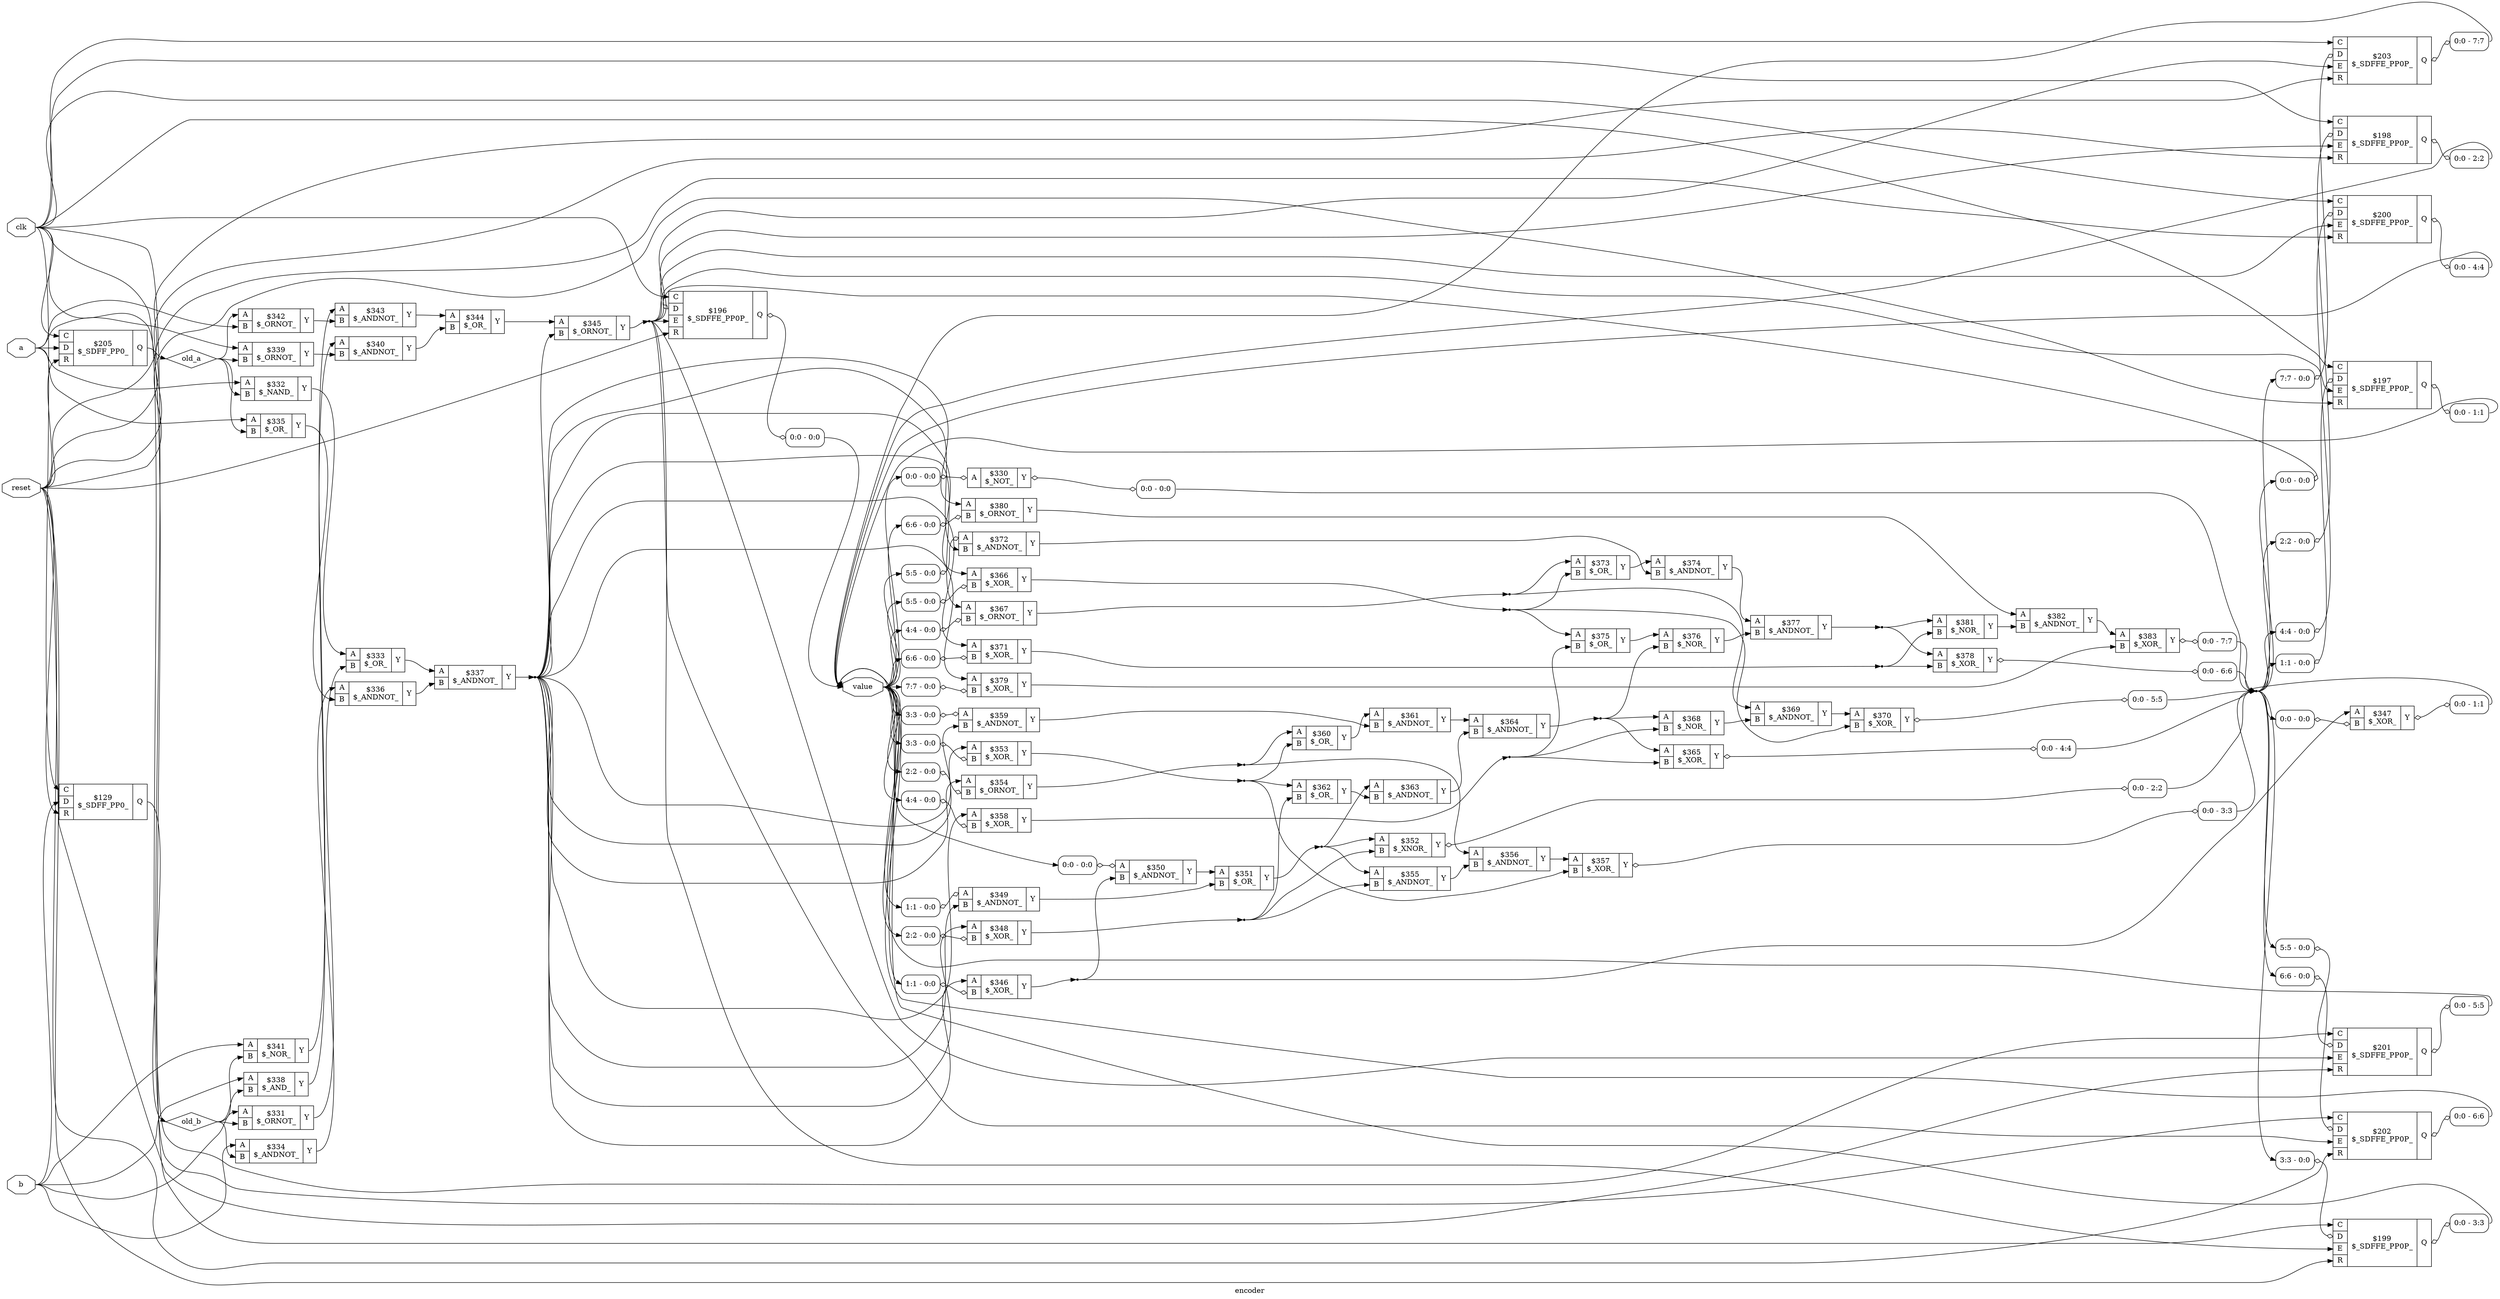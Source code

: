 digraph "encoder" {
label="encoder";
rankdir="LR";
remincross=true;
n48 [ shape=octagon, label="a", color="black", fontcolor="black"];
n49 [ shape=octagon, label="b", color="black", fontcolor="black"];
n50 [ shape=octagon, label="clk", color="black", fontcolor="black"];
n51 [ shape=diamond, label="old_a", color="black", fontcolor="black"];
n52 [ shape=diamond, label="old_b", color="black", fontcolor="black"];
n53 [ shape=octagon, label="reset", color="black", fontcolor="black"];
n54 [ shape=octagon, label="value", color="black", fontcolor="black"];
c57 [ shape=record, label="{{<p55> A}|$330\n$_NOT_|{<p56> Y}}",  ];
x0 [ shape=record, style=rounded, label="<s0> 0:0 - 0:0 ", color="black", fontcolor="black" ];
x0:e -> c57:p55:w [arrowhead=odiamond, arrowtail=odiamond, dir=both, color="black", fontcolor="black", label=""];
x1 [ shape=record, style=rounded, label="<s0> 0:0 - 0:0 ", color="black", fontcolor="black" ];
c57:p56:e -> x1:w [arrowhead=odiamond, arrowtail=odiamond, dir=both, color="black", fontcolor="black", label=""];
c59 [ shape=record, label="{{<p55> A|<p58> B}|$331\n$_ORNOT_|{<p56> Y}}",  ];
c60 [ shape=record, label="{{<p55> A|<p58> B}|$332\n$_NAND_|{<p56> Y}}",  ];
c61 [ shape=record, label="{{<p55> A|<p58> B}|$333\n$_OR_|{<p56> Y}}",  ];
c62 [ shape=record, label="{{<p55> A|<p58> B}|$334\n$_ANDNOT_|{<p56> Y}}",  ];
c63 [ shape=record, label="{{<p55> A|<p58> B}|$335\n$_OR_|{<p56> Y}}",  ];
c64 [ shape=record, label="{{<p55> A|<p58> B}|$336\n$_ANDNOT_|{<p56> Y}}",  ];
c65 [ shape=record, label="{{<p55> A|<p58> B}|$337\n$_ANDNOT_|{<p56> Y}}",  ];
c66 [ shape=record, label="{{<p55> A|<p58> B}|$338\n$_AND_|{<p56> Y}}",  ];
c67 [ shape=record, label="{{<p55> A|<p58> B}|$339\n$_ORNOT_|{<p56> Y}}",  ];
c68 [ shape=record, label="{{<p55> A|<p58> B}|$340\n$_ANDNOT_|{<p56> Y}}",  ];
c69 [ shape=record, label="{{<p55> A|<p58> B}|$341\n$_NOR_|{<p56> Y}}",  ];
c70 [ shape=record, label="{{<p55> A|<p58> B}|$342\n$_ORNOT_|{<p56> Y}}",  ];
c71 [ shape=record, label="{{<p55> A|<p58> B}|$343\n$_ANDNOT_|{<p56> Y}}",  ];
c72 [ shape=record, label="{{<p55> A|<p58> B}|$344\n$_OR_|{<p56> Y}}",  ];
c73 [ shape=record, label="{{<p55> A|<p58> B}|$345\n$_ORNOT_|{<p56> Y}}",  ];
c74 [ shape=record, label="{{<p55> A|<p58> B}|$346\n$_XOR_|{<p56> Y}}",  ];
x2 [ shape=record, style=rounded, label="<s0> 1:1 - 0:0 ", color="black", fontcolor="black" ];
x2:e -> c74:p58:w [arrowhead=odiamond, arrowtail=odiamond, dir=both, color="black", fontcolor="black", label=""];
c75 [ shape=record, label="{{<p55> A|<p58> B}|$347\n$_XOR_|{<p56> Y}}",  ];
x3 [ shape=record, style=rounded, label="<s0> 0:0 - 0:0 ", color="black", fontcolor="black" ];
x3:e -> c75:p58:w [arrowhead=odiamond, arrowtail=odiamond, dir=both, color="black", fontcolor="black", label=""];
x4 [ shape=record, style=rounded, label="<s0> 0:0 - 1:1 ", color="black", fontcolor="black" ];
c75:p56:e -> x4:w [arrowhead=odiamond, arrowtail=odiamond, dir=both, color="black", fontcolor="black", label=""];
c76 [ shape=record, label="{{<p55> A|<p58> B}|$348\n$_XOR_|{<p56> Y}}",  ];
x5 [ shape=record, style=rounded, label="<s0> 2:2 - 0:0 ", color="black", fontcolor="black" ];
x5:e -> c76:p58:w [arrowhead=odiamond, arrowtail=odiamond, dir=both, color="black", fontcolor="black", label=""];
c77 [ shape=record, label="{{<p55> A|<p58> B}|$349\n$_ANDNOT_|{<p56> Y}}",  ];
x6 [ shape=record, style=rounded, label="<s0> 1:1 - 0:0 ", color="black", fontcolor="black" ];
x6:e -> c77:p55:w [arrowhead=odiamond, arrowtail=odiamond, dir=both, color="black", fontcolor="black", label=""];
c78 [ shape=record, label="{{<p55> A|<p58> B}|$350\n$_ANDNOT_|{<p56> Y}}",  ];
x7 [ shape=record, style=rounded, label="<s0> 0:0 - 0:0 ", color="black", fontcolor="black" ];
x7:e -> c78:p55:w [arrowhead=odiamond, arrowtail=odiamond, dir=both, color="black", fontcolor="black", label=""];
c79 [ shape=record, label="{{<p55> A|<p58> B}|$351\n$_OR_|{<p56> Y}}",  ];
c80 [ shape=record, label="{{<p55> A|<p58> B}|$352\n$_XNOR_|{<p56> Y}}",  ];
x8 [ shape=record, style=rounded, label="<s0> 0:0 - 2:2 ", color="black", fontcolor="black" ];
c80:p56:e -> x8:w [arrowhead=odiamond, arrowtail=odiamond, dir=both, color="black", fontcolor="black", label=""];
c81 [ shape=record, label="{{<p55> A|<p58> B}|$353\n$_XOR_|{<p56> Y}}",  ];
x9 [ shape=record, style=rounded, label="<s0> 3:3 - 0:0 ", color="black", fontcolor="black" ];
x9:e -> c81:p58:w [arrowhead=odiamond, arrowtail=odiamond, dir=both, color="black", fontcolor="black", label=""];
c82 [ shape=record, label="{{<p55> A|<p58> B}|$354\n$_ORNOT_|{<p56> Y}}",  ];
x10 [ shape=record, style=rounded, label="<s0> 2:2 - 0:0 ", color="black", fontcolor="black" ];
x10:e -> c82:p58:w [arrowhead=odiamond, arrowtail=odiamond, dir=both, color="black", fontcolor="black", label=""];
c83 [ shape=record, label="{{<p55> A|<p58> B}|$355\n$_ANDNOT_|{<p56> Y}}",  ];
c84 [ shape=record, label="{{<p55> A|<p58> B}|$356\n$_ANDNOT_|{<p56> Y}}",  ];
c85 [ shape=record, label="{{<p55> A|<p58> B}|$357\n$_XOR_|{<p56> Y}}",  ];
x11 [ shape=record, style=rounded, label="<s0> 0:0 - 3:3 ", color="black", fontcolor="black" ];
c85:p56:e -> x11:w [arrowhead=odiamond, arrowtail=odiamond, dir=both, color="black", fontcolor="black", label=""];
c86 [ shape=record, label="{{<p55> A|<p58> B}|$358\n$_XOR_|{<p56> Y}}",  ];
x12 [ shape=record, style=rounded, label="<s0> 4:4 - 0:0 ", color="black", fontcolor="black" ];
x12:e -> c86:p58:w [arrowhead=odiamond, arrowtail=odiamond, dir=both, color="black", fontcolor="black", label=""];
c87 [ shape=record, label="{{<p55> A|<p58> B}|$359\n$_ANDNOT_|{<p56> Y}}",  ];
x13 [ shape=record, style=rounded, label="<s0> 3:3 - 0:0 ", color="black", fontcolor="black" ];
x13:e -> c87:p55:w [arrowhead=odiamond, arrowtail=odiamond, dir=both, color="black", fontcolor="black", label=""];
c88 [ shape=record, label="{{<p55> A|<p58> B}|$360\n$_OR_|{<p56> Y}}",  ];
c89 [ shape=record, label="{{<p55> A|<p58> B}|$361\n$_ANDNOT_|{<p56> Y}}",  ];
c90 [ shape=record, label="{{<p55> A|<p58> B}|$362\n$_OR_|{<p56> Y}}",  ];
c91 [ shape=record, label="{{<p55> A|<p58> B}|$363\n$_ANDNOT_|{<p56> Y}}",  ];
c92 [ shape=record, label="{{<p55> A|<p58> B}|$364\n$_ANDNOT_|{<p56> Y}}",  ];
c93 [ shape=record, label="{{<p55> A|<p58> B}|$365\n$_XOR_|{<p56> Y}}",  ];
x14 [ shape=record, style=rounded, label="<s0> 0:0 - 4:4 ", color="black", fontcolor="black" ];
c93:p56:e -> x14:w [arrowhead=odiamond, arrowtail=odiamond, dir=both, color="black", fontcolor="black", label=""];
c94 [ shape=record, label="{{<p55> A|<p58> B}|$366\n$_XOR_|{<p56> Y}}",  ];
x15 [ shape=record, style=rounded, label="<s0> 5:5 - 0:0 ", color="black", fontcolor="black" ];
x15:e -> c94:p58:w [arrowhead=odiamond, arrowtail=odiamond, dir=both, color="black", fontcolor="black", label=""];
c95 [ shape=record, label="{{<p55> A|<p58> B}|$367\n$_ORNOT_|{<p56> Y}}",  ];
x16 [ shape=record, style=rounded, label="<s0> 4:4 - 0:0 ", color="black", fontcolor="black" ];
x16:e -> c95:p58:w [arrowhead=odiamond, arrowtail=odiamond, dir=both, color="black", fontcolor="black", label=""];
c96 [ shape=record, label="{{<p55> A|<p58> B}|$368\n$_NOR_|{<p56> Y}}",  ];
c97 [ shape=record, label="{{<p55> A|<p58> B}|$369\n$_ANDNOT_|{<p56> Y}}",  ];
c98 [ shape=record, label="{{<p55> A|<p58> B}|$370\n$_XOR_|{<p56> Y}}",  ];
x17 [ shape=record, style=rounded, label="<s0> 0:0 - 5:5 ", color="black", fontcolor="black" ];
c98:p56:e -> x17:w [arrowhead=odiamond, arrowtail=odiamond, dir=both, color="black", fontcolor="black", label=""];
c99 [ shape=record, label="{{<p55> A|<p58> B}|$371\n$_XOR_|{<p56> Y}}",  ];
x18 [ shape=record, style=rounded, label="<s0> 6:6 - 0:0 ", color="black", fontcolor="black" ];
x18:e -> c99:p58:w [arrowhead=odiamond, arrowtail=odiamond, dir=both, color="black", fontcolor="black", label=""];
c100 [ shape=record, label="{{<p55> A|<p58> B}|$372\n$_ANDNOT_|{<p56> Y}}",  ];
x19 [ shape=record, style=rounded, label="<s0> 5:5 - 0:0 ", color="black", fontcolor="black" ];
x19:e -> c100:p55:w [arrowhead=odiamond, arrowtail=odiamond, dir=both, color="black", fontcolor="black", label=""];
c101 [ shape=record, label="{{<p55> A|<p58> B}|$373\n$_OR_|{<p56> Y}}",  ];
c102 [ shape=record, label="{{<p55> A|<p58> B}|$374\n$_ANDNOT_|{<p56> Y}}",  ];
c103 [ shape=record, label="{{<p55> A|<p58> B}|$375\n$_OR_|{<p56> Y}}",  ];
c104 [ shape=record, label="{{<p55> A|<p58> B}|$376\n$_NOR_|{<p56> Y}}",  ];
c105 [ shape=record, label="{{<p55> A|<p58> B}|$377\n$_ANDNOT_|{<p56> Y}}",  ];
c106 [ shape=record, label="{{<p55> A|<p58> B}|$378\n$_XOR_|{<p56> Y}}",  ];
x20 [ shape=record, style=rounded, label="<s0> 0:0 - 6:6 ", color="black", fontcolor="black" ];
c106:p56:e -> x20:w [arrowhead=odiamond, arrowtail=odiamond, dir=both, color="black", fontcolor="black", label=""];
c107 [ shape=record, label="{{<p55> A|<p58> B}|$379\n$_XOR_|{<p56> Y}}",  ];
x21 [ shape=record, style=rounded, label="<s0> 7:7 - 0:0 ", color="black", fontcolor="black" ];
x21:e -> c107:p58:w [arrowhead=odiamond, arrowtail=odiamond, dir=both, color="black", fontcolor="black", label=""];
c108 [ shape=record, label="{{<p55> A|<p58> B}|$380\n$_ORNOT_|{<p56> Y}}",  ];
x22 [ shape=record, style=rounded, label="<s0> 6:6 - 0:0 ", color="black", fontcolor="black" ];
x22:e -> c108:p58:w [arrowhead=odiamond, arrowtail=odiamond, dir=both, color="black", fontcolor="black", label=""];
c109 [ shape=record, label="{{<p55> A|<p58> B}|$381\n$_NOR_|{<p56> Y}}",  ];
c110 [ shape=record, label="{{<p55> A|<p58> B}|$382\n$_ANDNOT_|{<p56> Y}}",  ];
c111 [ shape=record, label="{{<p55> A|<p58> B}|$383\n$_XOR_|{<p56> Y}}",  ];
x23 [ shape=record, style=rounded, label="<s0> 0:0 - 7:7 ", color="black", fontcolor="black" ];
c111:p56:e -> x23:w [arrowhead=odiamond, arrowtail=odiamond, dir=both, color="black", fontcolor="black", label=""];
c116 [ shape=record, label="{{<p112> C|<p113> D|<p114> R}|$129\n$_SDFF_PP0_|{<p115> Q}}",  ];
c118 [ shape=record, label="{{<p112> C|<p113> D|<p117> E|<p114> R}|$196\n$_SDFFE_PP0P_|{<p115> Q}}",  ];
x24 [ shape=record, style=rounded, label="<s0> 0:0 - 0:0 ", color="black", fontcolor="black" ];
x24:e -> c118:p113:w [arrowhead=odiamond, arrowtail=odiamond, dir=both, color="black", fontcolor="black", label=""];
x25 [ shape=record, style=rounded, label="<s0> 0:0 - 0:0 ", color="black", fontcolor="black" ];
c118:p115:e -> x25:w [arrowhead=odiamond, arrowtail=odiamond, dir=both, color="black", fontcolor="black", label=""];
c119 [ shape=record, label="{{<p112> C|<p113> D|<p117> E|<p114> R}|$197\n$_SDFFE_PP0P_|{<p115> Q}}",  ];
x26 [ shape=record, style=rounded, label="<s0> 1:1 - 0:0 ", color="black", fontcolor="black" ];
x26:e -> c119:p113:w [arrowhead=odiamond, arrowtail=odiamond, dir=both, color="black", fontcolor="black", label=""];
x27 [ shape=record, style=rounded, label="<s0> 0:0 - 1:1 ", color="black", fontcolor="black" ];
c119:p115:e -> x27:w [arrowhead=odiamond, arrowtail=odiamond, dir=both, color="black", fontcolor="black", label=""];
c120 [ shape=record, label="{{<p112> C|<p113> D|<p117> E|<p114> R}|$198\n$_SDFFE_PP0P_|{<p115> Q}}",  ];
x28 [ shape=record, style=rounded, label="<s0> 2:2 - 0:0 ", color="black", fontcolor="black" ];
x28:e -> c120:p113:w [arrowhead=odiamond, arrowtail=odiamond, dir=both, color="black", fontcolor="black", label=""];
x29 [ shape=record, style=rounded, label="<s0> 0:0 - 2:2 ", color="black", fontcolor="black" ];
c120:p115:e -> x29:w [arrowhead=odiamond, arrowtail=odiamond, dir=both, color="black", fontcolor="black", label=""];
c121 [ shape=record, label="{{<p112> C|<p113> D|<p117> E|<p114> R}|$199\n$_SDFFE_PP0P_|{<p115> Q}}",  ];
x30 [ shape=record, style=rounded, label="<s0> 3:3 - 0:0 ", color="black", fontcolor="black" ];
x30:e -> c121:p113:w [arrowhead=odiamond, arrowtail=odiamond, dir=both, color="black", fontcolor="black", label=""];
x31 [ shape=record, style=rounded, label="<s0> 0:0 - 3:3 ", color="black", fontcolor="black" ];
c121:p115:e -> x31:w [arrowhead=odiamond, arrowtail=odiamond, dir=both, color="black", fontcolor="black", label=""];
c122 [ shape=record, label="{{<p112> C|<p113> D|<p117> E|<p114> R}|$200\n$_SDFFE_PP0P_|{<p115> Q}}",  ];
x32 [ shape=record, style=rounded, label="<s0> 4:4 - 0:0 ", color="black", fontcolor="black" ];
x32:e -> c122:p113:w [arrowhead=odiamond, arrowtail=odiamond, dir=both, color="black", fontcolor="black", label=""];
x33 [ shape=record, style=rounded, label="<s0> 0:0 - 4:4 ", color="black", fontcolor="black" ];
c122:p115:e -> x33:w [arrowhead=odiamond, arrowtail=odiamond, dir=both, color="black", fontcolor="black", label=""];
c123 [ shape=record, label="{{<p112> C|<p113> D|<p117> E|<p114> R}|$201\n$_SDFFE_PP0P_|{<p115> Q}}",  ];
x34 [ shape=record, style=rounded, label="<s0> 5:5 - 0:0 ", color="black", fontcolor="black" ];
x34:e -> c123:p113:w [arrowhead=odiamond, arrowtail=odiamond, dir=both, color="black", fontcolor="black", label=""];
x35 [ shape=record, style=rounded, label="<s0> 0:0 - 5:5 ", color="black", fontcolor="black" ];
c123:p115:e -> x35:w [arrowhead=odiamond, arrowtail=odiamond, dir=both, color="black", fontcolor="black", label=""];
c124 [ shape=record, label="{{<p112> C|<p113> D|<p117> E|<p114> R}|$202\n$_SDFFE_PP0P_|{<p115> Q}}",  ];
x36 [ shape=record, style=rounded, label="<s0> 6:6 - 0:0 ", color="black", fontcolor="black" ];
x36:e -> c124:p113:w [arrowhead=odiamond, arrowtail=odiamond, dir=both, color="black", fontcolor="black", label=""];
x37 [ shape=record, style=rounded, label="<s0> 0:0 - 6:6 ", color="black", fontcolor="black" ];
c124:p115:e -> x37:w [arrowhead=odiamond, arrowtail=odiamond, dir=both, color="black", fontcolor="black", label=""];
c125 [ shape=record, label="{{<p112> C|<p113> D|<p117> E|<p114> R}|$203\n$_SDFFE_PP0P_|{<p115> Q}}",  ];
x38 [ shape=record, style=rounded, label="<s0> 7:7 - 0:0 ", color="black", fontcolor="black" ];
x38:e -> c125:p113:w [arrowhead=odiamond, arrowtail=odiamond, dir=both, color="black", fontcolor="black", label=""];
x39 [ shape=record, style=rounded, label="<s0> 0:0 - 7:7 ", color="black", fontcolor="black" ];
c125:p115:e -> x39:w [arrowhead=odiamond, arrowtail=odiamond, dir=both, color="black", fontcolor="black", label=""];
c126 [ shape=record, label="{{<p112> C|<p113> D|<p114> R}|$205\n$_SDFF_PP0_|{<p115> Q}}",  ];
n1 [ shape=point ];
c73:p56:e -> n1:w [color="black", fontcolor="black", label=""];
n1:e -> c118:p117:w [color="black", fontcolor="black", label=""];
n1:e -> c119:p117:w [color="black", fontcolor="black", label=""];
n1:e -> c120:p117:w [color="black", fontcolor="black", label=""];
n1:e -> c121:p117:w [color="black", fontcolor="black", label=""];
n1:e -> c122:p117:w [color="black", fontcolor="black", label=""];
n1:e -> c123:p117:w [color="black", fontcolor="black", label=""];
n1:e -> c124:p117:w [color="black", fontcolor="black", label=""];
n1:e -> c125:p117:w [color="black", fontcolor="black", label=""];
c67:p56:e -> c68:p58:w [color="black", fontcolor="black", label=""];
c68:p56:e -> c72:p58:w [color="black", fontcolor="black", label=""];
c69:p56:e -> c71:p55:w [color="black", fontcolor="black", label=""];
c70:p56:e -> c71:p58:w [color="black", fontcolor="black", label=""];
c71:p56:e -> c72:p55:w [color="black", fontcolor="black", label=""];
c72:p56:e -> c73:p55:w [color="black", fontcolor="black", label=""];
n16 [ shape=point ];
c74:p56:e -> n16:w [color="black", fontcolor="black", label=""];
n16:e -> c75:p55:w [color="black", fontcolor="black", label=""];
n16:e -> c78:p58:w [color="black", fontcolor="black", label=""];
n17 [ shape=point ];
c76:p56:e -> n17:w [color="black", fontcolor="black", label=""];
n17:e -> c80:p58:w [color="black", fontcolor="black", label=""];
n17:e -> c83:p58:w [color="black", fontcolor="black", label=""];
n17:e -> c90:p58:w [color="black", fontcolor="black", label=""];
c77:p56:e -> c79:p58:w [color="black", fontcolor="black", label=""];
c78:p56:e -> c79:p55:w [color="black", fontcolor="black", label=""];
c59:p56:e -> c61:p58:w [color="black", fontcolor="black", label=""];
n20 [ shape=point ];
c79:p56:e -> n20:w [color="black", fontcolor="black", label=""];
n20:e -> c80:p55:w [color="black", fontcolor="black", label=""];
n20:e -> c83:p55:w [color="black", fontcolor="black", label=""];
n20:e -> c91:p55:w [color="black", fontcolor="black", label=""];
n21 [ shape=point ];
c81:p56:e -> n21:w [color="black", fontcolor="black", label=""];
n21:e -> c85:p58:w [color="black", fontcolor="black", label=""];
n21:e -> c88:p58:w [color="black", fontcolor="black", label=""];
n21:e -> c90:p55:w [color="black", fontcolor="black", label=""];
n22 [ shape=point ];
c82:p56:e -> n22:w [color="black", fontcolor="black", label=""];
n22:e -> c84:p55:w [color="black", fontcolor="black", label=""];
n22:e -> c88:p55:w [color="black", fontcolor="black", label=""];
c83:p56:e -> c84:p58:w [color="black", fontcolor="black", label=""];
c84:p56:e -> c85:p55:w [color="black", fontcolor="black", label=""];
n25 [ shape=point ];
c86:p56:e -> n25:w [color="black", fontcolor="black", label=""];
n25:e -> c103:p58:w [color="black", fontcolor="black", label=""];
n25:e -> c93:p58:w [color="black", fontcolor="black", label=""];
n25:e -> c96:p58:w [color="black", fontcolor="black", label=""];
c87:p56:e -> c89:p58:w [color="black", fontcolor="black", label=""];
c88:p56:e -> c89:p55:w [color="black", fontcolor="black", label=""];
c89:p56:e -> c92:p55:w [color="black", fontcolor="black", label=""];
c90:p56:e -> c91:p58:w [color="black", fontcolor="black", label=""];
c60:p56:e -> c61:p55:w [color="black", fontcolor="black", label=""];
c91:p56:e -> c92:p58:w [color="black", fontcolor="black", label=""];
n31 [ shape=point ];
c92:p56:e -> n31:w [color="black", fontcolor="black", label=""];
n31:e -> c104:p58:w [color="black", fontcolor="black", label=""];
n31:e -> c93:p55:w [color="black", fontcolor="black", label=""];
n31:e -> c96:p55:w [color="black", fontcolor="black", label=""];
n32 [ shape=point ];
c94:p56:e -> n32:w [color="black", fontcolor="black", label=""];
n32:e -> c101:p58:w [color="black", fontcolor="black", label=""];
n32:e -> c103:p55:w [color="black", fontcolor="black", label=""];
n32:e -> c98:p58:w [color="black", fontcolor="black", label=""];
n33 [ shape=point ];
c95:p56:e -> n33:w [color="black", fontcolor="black", label=""];
n33:e -> c101:p55:w [color="black", fontcolor="black", label=""];
n33:e -> c97:p55:w [color="black", fontcolor="black", label=""];
c96:p56:e -> c97:p58:w [color="black", fontcolor="black", label=""];
c97:p56:e -> c98:p55:w [color="black", fontcolor="black", label=""];
n36 [ shape=point ];
c99:p56:e -> n36:w [color="black", fontcolor="black", label=""];
n36:e -> c106:p58:w [color="black", fontcolor="black", label=""];
n36:e -> c109:p58:w [color="black", fontcolor="black", label=""];
c100:p56:e -> c102:p58:w [color="black", fontcolor="black", label=""];
c101:p56:e -> c102:p55:w [color="black", fontcolor="black", label=""];
c102:p56:e -> c105:p55:w [color="black", fontcolor="black", label=""];
c61:p56:e -> c65:p55:w [color="black", fontcolor="black", label=""];
c103:p56:e -> c104:p55:w [color="black", fontcolor="black", label=""];
c104:p56:e -> c105:p58:w [color="black", fontcolor="black", label=""];
n42 [ shape=point ];
c105:p56:e -> n42:w [color="black", fontcolor="black", label=""];
n42:e -> c106:p55:w [color="black", fontcolor="black", label=""];
n42:e -> c109:p55:w [color="black", fontcolor="black", label=""];
c107:p56:e -> c111:p58:w [color="black", fontcolor="black", label=""];
c108:p56:e -> c110:p55:w [color="black", fontcolor="black", label=""];
c109:p56:e -> c110:p58:w [color="black", fontcolor="black", label=""];
c110:p56:e -> c111:p55:w [color="black", fontcolor="black", label=""];
n47 [ shape=point ];
x11:s0:e -> n47:w [color="black", fontcolor="black", label=""];
x14:s0:e -> n47:w [color="black", fontcolor="black", label=""];
x17:s0:e -> n47:w [color="black", fontcolor="black", label=""];
x1:s0:e -> n47:w [color="black", fontcolor="black", label=""];
x20:s0:e -> n47:w [color="black", fontcolor="black", label=""];
x23:s0:e -> n47:w [color="black", fontcolor="black", label=""];
x4:s0:e -> n47:w [color="black", fontcolor="black", label=""];
x8:s0:e -> n47:w [color="black", fontcolor="black", label=""];
n47:e -> x24:s0:w [color="black", fontcolor="black", label=""];
n47:e -> x26:s0:w [color="black", fontcolor="black", label=""];
n47:e -> x28:s0:w [color="black", fontcolor="black", label=""];
n47:e -> x30:s0:w [color="black", fontcolor="black", label=""];
n47:e -> x32:s0:w [color="black", fontcolor="black", label=""];
n47:e -> x34:s0:w [color="black", fontcolor="black", label=""];
n47:e -> x36:s0:w [color="black", fontcolor="black", label=""];
n47:e -> x38:s0:w [color="black", fontcolor="black", label=""];
n47:e -> x3:s0:w [color="black", fontcolor="black", label=""];
n48:e -> c126:p113:w [color="black", fontcolor="black", label=""];
n48:e -> c60:p55:w [color="black", fontcolor="black", label=""];
n48:e -> c63:p55:w [color="black", fontcolor="black", label=""];
n48:e -> c67:p55:w [color="black", fontcolor="black", label=""];
n48:e -> c70:p58:w [color="black", fontcolor="black", label=""];
n49:e -> c116:p113:w [color="black", fontcolor="black", label=""];
n49:e -> c59:p55:w [color="black", fontcolor="black", label=""];
n49:e -> c62:p55:w [color="black", fontcolor="black", label=""];
n49:e -> c66:p55:w [color="black", fontcolor="black", label=""];
n49:e -> c69:p55:w [color="black", fontcolor="black", label=""];
c62:p56:e -> c64:p55:w [color="black", fontcolor="black", label=""];
n50:e -> c116:p112:w [color="black", fontcolor="black", label=""];
n50:e -> c118:p112:w [color="black", fontcolor="black", label=""];
n50:e -> c119:p112:w [color="black", fontcolor="black", label=""];
n50:e -> c120:p112:w [color="black", fontcolor="black", label=""];
n50:e -> c121:p112:w [color="black", fontcolor="black", label=""];
n50:e -> c122:p112:w [color="black", fontcolor="black", label=""];
n50:e -> c123:p112:w [color="black", fontcolor="black", label=""];
n50:e -> c124:p112:w [color="black", fontcolor="black", label=""];
n50:e -> c125:p112:w [color="black", fontcolor="black", label=""];
n50:e -> c126:p112:w [color="black", fontcolor="black", label=""];
c126:p115:e -> n51:w [color="black", fontcolor="black", label=""];
n51:e -> c60:p58:w [color="black", fontcolor="black", label=""];
n51:e -> c63:p58:w [color="black", fontcolor="black", label=""];
n51:e -> c67:p58:w [color="black", fontcolor="black", label=""];
n51:e -> c70:p55:w [color="black", fontcolor="black", label=""];
c116:p115:e -> n52:w [color="black", fontcolor="black", label=""];
n52:e -> c59:p58:w [color="black", fontcolor="black", label=""];
n52:e -> c62:p58:w [color="black", fontcolor="black", label=""];
n52:e -> c66:p58:w [color="black", fontcolor="black", label=""];
n52:e -> c69:p58:w [color="black", fontcolor="black", label=""];
n53:e -> c116:p114:w [color="black", fontcolor="black", label=""];
n53:e -> c118:p114:w [color="black", fontcolor="black", label=""];
n53:e -> c119:p114:w [color="black", fontcolor="black", label=""];
n53:e -> c120:p114:w [color="black", fontcolor="black", label=""];
n53:e -> c121:p114:w [color="black", fontcolor="black", label=""];
n53:e -> c122:p114:w [color="black", fontcolor="black", label=""];
n53:e -> c123:p114:w [color="black", fontcolor="black", label=""];
n53:e -> c124:p114:w [color="black", fontcolor="black", label=""];
n53:e -> c125:p114:w [color="black", fontcolor="black", label=""];
n53:e -> c126:p114:w [color="black", fontcolor="black", label=""];
x25:s0:e -> n54:w [color="black", fontcolor="black", label=""];
x27:s0:e -> n54:w [color="black", fontcolor="black", label=""];
x29:s0:e -> n54:w [color="black", fontcolor="black", label=""];
x31:s0:e -> n54:w [color="black", fontcolor="black", label=""];
x33:s0:e -> n54:w [color="black", fontcolor="black", label=""];
x35:s0:e -> n54:w [color="black", fontcolor="black", label=""];
x37:s0:e -> n54:w [color="black", fontcolor="black", label=""];
x39:s0:e -> n54:w [color="black", fontcolor="black", label=""];
n54:e -> x0:s0:w [color="black", fontcolor="black", label=""];
n54:e -> x10:s0:w [color="black", fontcolor="black", label=""];
n54:e -> x12:s0:w [color="black", fontcolor="black", label=""];
n54:e -> x13:s0:w [color="black", fontcolor="black", label=""];
n54:e -> x15:s0:w [color="black", fontcolor="black", label=""];
n54:e -> x16:s0:w [color="black", fontcolor="black", label=""];
n54:e -> x18:s0:w [color="black", fontcolor="black", label=""];
n54:e -> x19:s0:w [color="black", fontcolor="black", label=""];
n54:e -> x21:s0:w [color="black", fontcolor="black", label=""];
n54:e -> x22:s0:w [color="black", fontcolor="black", label=""];
n54:e -> x2:s0:w [color="black", fontcolor="black", label=""];
n54:e -> x5:s0:w [color="black", fontcolor="black", label=""];
n54:e -> x6:s0:w [color="black", fontcolor="black", label=""];
n54:e -> x7:s0:w [color="black", fontcolor="black", label=""];
n54:e -> x9:s0:w [color="black", fontcolor="black", label=""];
c63:p56:e -> c64:p58:w [color="black", fontcolor="black", label=""];
c64:p56:e -> c65:p58:w [color="black", fontcolor="black", label=""];
n8 [ shape=point ];
c65:p56:e -> n8:w [color="black", fontcolor="black", label=""];
n8:e -> c100:p58:w [color="black", fontcolor="black", label=""];
n8:e -> c107:p55:w [color="black", fontcolor="black", label=""];
n8:e -> c108:p55:w [color="black", fontcolor="black", label=""];
n8:e -> c73:p58:w [color="black", fontcolor="black", label=""];
n8:e -> c74:p55:w [color="black", fontcolor="black", label=""];
n8:e -> c76:p55:w [color="black", fontcolor="black", label=""];
n8:e -> c77:p58:w [color="black", fontcolor="black", label=""];
n8:e -> c81:p55:w [color="black", fontcolor="black", label=""];
n8:e -> c82:p55:w [color="black", fontcolor="black", label=""];
n8:e -> c86:p55:w [color="black", fontcolor="black", label=""];
n8:e -> c87:p58:w [color="black", fontcolor="black", label=""];
n8:e -> c94:p55:w [color="black", fontcolor="black", label=""];
n8:e -> c95:p55:w [color="black", fontcolor="black", label=""];
n8:e -> c99:p55:w [color="black", fontcolor="black", label=""];
c66:p56:e -> c68:p55:w [color="black", fontcolor="black", label=""];
}
